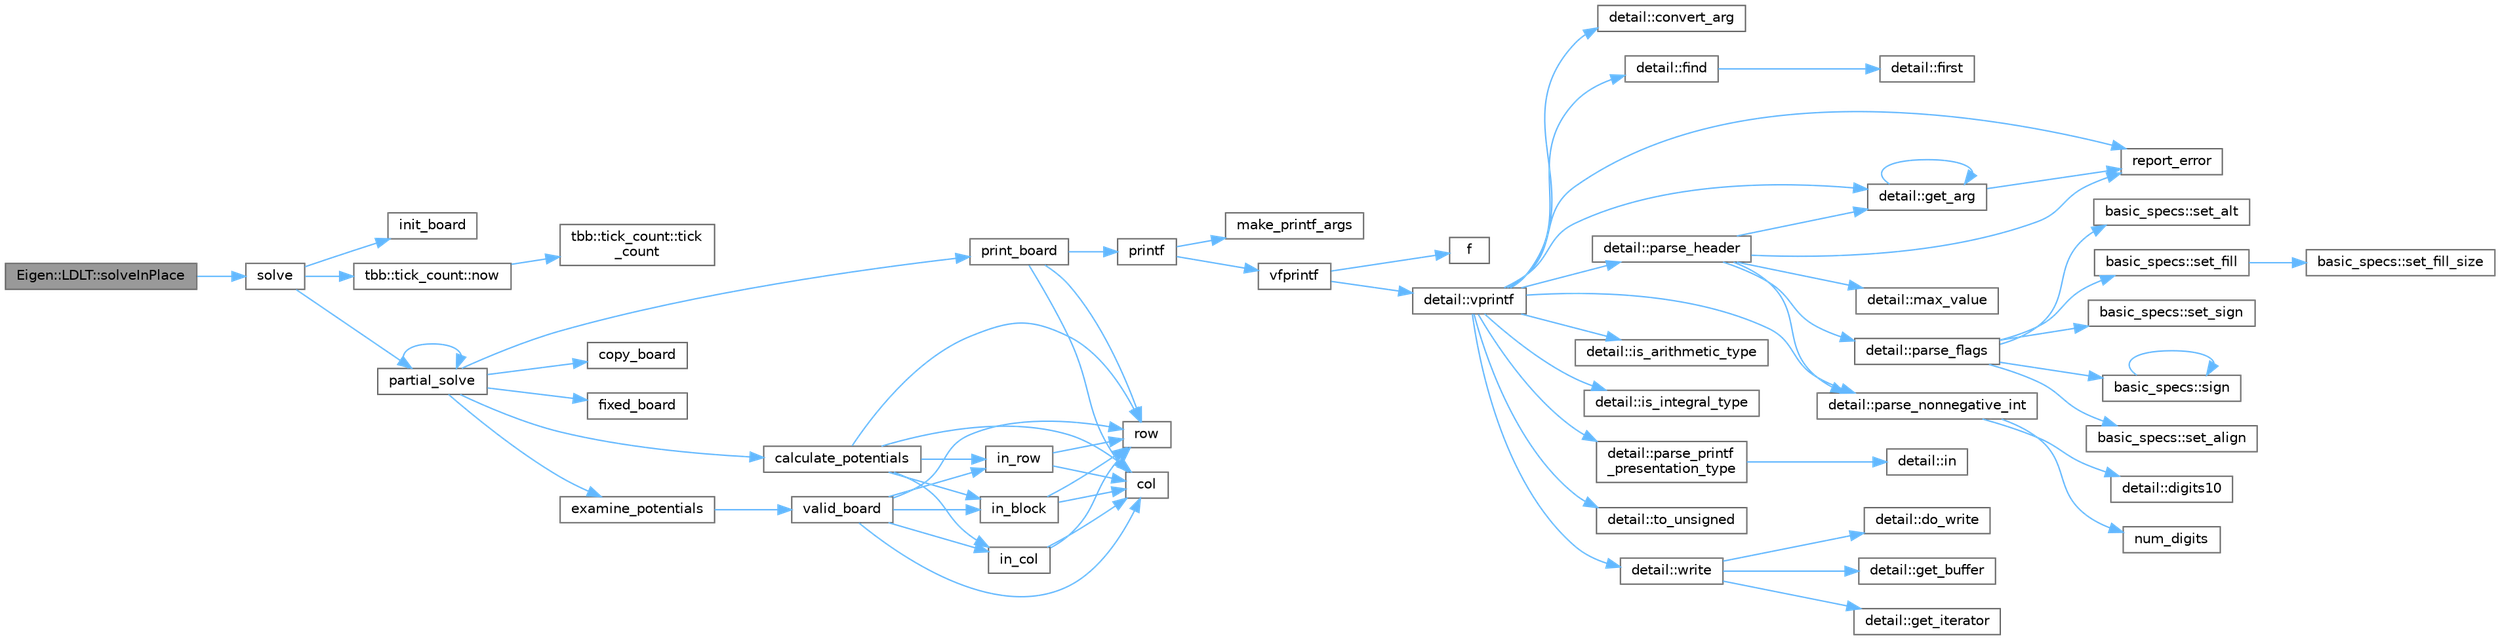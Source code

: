 digraph "Eigen::LDLT::solveInPlace"
{
 // LATEX_PDF_SIZE
  bgcolor="transparent";
  edge [fontname=Helvetica,fontsize=10,labelfontname=Helvetica,labelfontsize=10];
  node [fontname=Helvetica,fontsize=10,shape=box,height=0.2,width=0.4];
  rankdir="LR";
  Node1 [id="Node000001",label="Eigen::LDLT::solveInPlace",height=0.2,width=0.4,color="gray40", fillcolor="grey60", style="filled", fontcolor="black",tooltip=" "];
  Node1 -> Node2 [id="edge68_Node000001_Node000002",color="steelblue1",style="solid",tooltip=" "];
  Node2 [id="Node000002",label="solve",height=0.2,width=0.4,color="grey40", fillcolor="white", style="filled",URL="$sudoku_8cpp.html#a970d2c74caf59ac29774bbbca9baa75c",tooltip=" "];
  Node2 -> Node3 [id="edge69_Node000002_Node000003",color="steelblue1",style="solid",tooltip=" "];
  Node3 [id="Node000003",label="init_board",height=0.2,width=0.4,color="grey40", fillcolor="white", style="filled",URL="$sudoku_8cpp.html#a974e54b65da9557302a2efa847a7beac",tooltip=" "];
  Node2 -> Node4 [id="edge70_Node000002_Node000004",color="steelblue1",style="solid",tooltip=" "];
  Node4 [id="Node000004",label="tbb::tick_count::now",height=0.2,width=0.4,color="grey40", fillcolor="white", style="filled",URL="$classtbb_1_1tick__count.html#a74dcecde7431ff4591d7c46fc1d50d7e",tooltip="Return current time."];
  Node4 -> Node5 [id="edge71_Node000004_Node000005",color="steelblue1",style="solid",tooltip=" "];
  Node5 [id="Node000005",label="tbb::tick_count::tick\l_count",height=0.2,width=0.4,color="grey40", fillcolor="white", style="filled",URL="$classtbb_1_1tick__count.html#a9f1daa0b7a4feb800f802b4be1f1e497",tooltip="Construct an absolute timestamp initialized to zero."];
  Node2 -> Node6 [id="edge72_Node000002_Node000006",color="steelblue1",style="solid",tooltip=" "];
  Node6 [id="Node000006",label="partial_solve",height=0.2,width=0.4,color="grey40", fillcolor="white", style="filled",URL="$sudoku_8cpp.html#a1b2a2ed32b6503b82cd02b0f6a4c6a62",tooltip=" "];
  Node6 -> Node7 [id="edge73_Node000006_Node000007",color="steelblue1",style="solid",tooltip=" "];
  Node7 [id="Node000007",label="calculate_potentials",height=0.2,width=0.4,color="grey40", fillcolor="white", style="filled",URL="$sudoku_8cpp.html#ae32e9f33be06d6454d6d724bcac3daa7",tooltip=" "];
  Node7 -> Node8 [id="edge74_Node000007_Node000008",color="steelblue1",style="solid",tooltip=" "];
  Node8 [id="Node000008",label="col",height=0.2,width=0.4,color="grey40", fillcolor="white", style="filled",URL="$_matrix_base__col_8cpp.html#aa168d9544aa6d49fce0cbfc0bec849b0",tooltip=" "];
  Node7 -> Node9 [id="edge75_Node000007_Node000009",color="steelblue1",style="solid",tooltip=" "];
  Node9 [id="Node000009",label="in_block",height=0.2,width=0.4,color="grey40", fillcolor="white", style="filled",URL="$sudoku_8cpp.html#a2a6940fb59e3caacfede6d70c8e30c0d",tooltip=" "];
  Node9 -> Node8 [id="edge76_Node000009_Node000008",color="steelblue1",style="solid",tooltip=" "];
  Node9 -> Node10 [id="edge77_Node000009_Node000010",color="steelblue1",style="solid",tooltip=" "];
  Node10 [id="Node000010",label="row",height=0.2,width=0.4,color="grey40", fillcolor="white", style="filled",URL="$_matrix_base__row_8cpp.html#a64ef8efef59f875033a27e7cbbc879ec",tooltip=" "];
  Node7 -> Node11 [id="edge78_Node000007_Node000011",color="steelblue1",style="solid",tooltip=" "];
  Node11 [id="Node000011",label="in_col",height=0.2,width=0.4,color="grey40", fillcolor="white", style="filled",URL="$sudoku_8cpp.html#a4abd665176c3f1e23d02bff097d0f5bb",tooltip=" "];
  Node11 -> Node8 [id="edge79_Node000011_Node000008",color="steelblue1",style="solid",tooltip=" "];
  Node11 -> Node10 [id="edge80_Node000011_Node000010",color="steelblue1",style="solid",tooltip=" "];
  Node7 -> Node12 [id="edge81_Node000007_Node000012",color="steelblue1",style="solid",tooltip=" "];
  Node12 [id="Node000012",label="in_row",height=0.2,width=0.4,color="grey40", fillcolor="white", style="filled",URL="$sudoku_8cpp.html#a5f68640adb2f697d911fbf5bf1c10701",tooltip=" "];
  Node12 -> Node8 [id="edge82_Node000012_Node000008",color="steelblue1",style="solid",tooltip=" "];
  Node12 -> Node10 [id="edge83_Node000012_Node000010",color="steelblue1",style="solid",tooltip=" "];
  Node7 -> Node10 [id="edge84_Node000007_Node000010",color="steelblue1",style="solid",tooltip=" "];
  Node6 -> Node13 [id="edge85_Node000006_Node000013",color="steelblue1",style="solid",tooltip=" "];
  Node13 [id="Node000013",label="copy_board",height=0.2,width=0.4,color="grey40", fillcolor="white", style="filled",URL="$sudoku_8cpp.html#ae2cbb95a71185bd10ca990d2a5f2976e",tooltip=" "];
  Node6 -> Node14 [id="edge86_Node000006_Node000014",color="steelblue1",style="solid",tooltip=" "];
  Node14 [id="Node000014",label="examine_potentials",height=0.2,width=0.4,color="grey40", fillcolor="white", style="filled",URL="$sudoku_8cpp.html#a703144f99147deeecad65371d8c3d387",tooltip=" "];
  Node14 -> Node15 [id="edge87_Node000014_Node000015",color="steelblue1",style="solid",tooltip=" "];
  Node15 [id="Node000015",label="valid_board",height=0.2,width=0.4,color="grey40", fillcolor="white", style="filled",URL="$sudoku_8cpp.html#a252b5848e470f80b95fb4420933cb423",tooltip=" "];
  Node15 -> Node8 [id="edge88_Node000015_Node000008",color="steelblue1",style="solid",tooltip=" "];
  Node15 -> Node9 [id="edge89_Node000015_Node000009",color="steelblue1",style="solid",tooltip=" "];
  Node15 -> Node11 [id="edge90_Node000015_Node000011",color="steelblue1",style="solid",tooltip=" "];
  Node15 -> Node12 [id="edge91_Node000015_Node000012",color="steelblue1",style="solid",tooltip=" "];
  Node15 -> Node10 [id="edge92_Node000015_Node000010",color="steelblue1",style="solid",tooltip=" "];
  Node6 -> Node16 [id="edge93_Node000006_Node000016",color="steelblue1",style="solid",tooltip=" "];
  Node16 [id="Node000016",label="fixed_board",height=0.2,width=0.4,color="grey40", fillcolor="white", style="filled",URL="$sudoku_8cpp.html#a0f2d07e27f4319e2d9861840e7b1ff1d",tooltip=" "];
  Node6 -> Node6 [id="edge94_Node000006_Node000006",color="steelblue1",style="solid",tooltip=" "];
  Node6 -> Node17 [id="edge95_Node000006_Node000017",color="steelblue1",style="solid",tooltip=" "];
  Node17 [id="Node000017",label="print_board",height=0.2,width=0.4,color="grey40", fillcolor="white", style="filled",URL="$sudoku_8cpp.html#ac6618d9d5be01d9cc43a900b97eb31bb",tooltip=" "];
  Node17 -> Node8 [id="edge96_Node000017_Node000008",color="steelblue1",style="solid",tooltip=" "];
  Node17 -> Node18 [id="edge97_Node000017_Node000018",color="steelblue1",style="solid",tooltip=" "];
  Node18 [id="Node000018",label="printf",height=0.2,width=0.4,color="grey40", fillcolor="white", style="filled",URL="$printf_8h.html#aee3ed3a831f25f07e7be3919fff2203a",tooltip=" "];
  Node18 -> Node19 [id="edge98_Node000018_Node000019",color="steelblue1",style="solid",tooltip=" "];
  Node19 [id="Node000019",label="make_printf_args",height=0.2,width=0.4,color="grey40", fillcolor="white", style="filled",URL="$printf_8h.html#a27dcc0efcda04388971dbea3c875f122",tooltip=" "];
  Node18 -> Node20 [id="edge99_Node000018_Node000020",color="steelblue1",style="solid",tooltip=" "];
  Node20 [id="Node000020",label="vfprintf",height=0.2,width=0.4,color="grey40", fillcolor="white", style="filled",URL="$printf_8h.html#abb30aad964fc771fb52cf3ad88649df2",tooltip=" "];
  Node20 -> Node21 [id="edge100_Node000020_Node000021",color="steelblue1",style="solid",tooltip=" "];
  Node21 [id="Node000021",label="f",height=0.2,width=0.4,color="grey40", fillcolor="white", style="filled",URL="$cxx11__tensor__map_8cpp.html#a7f507fea02198f6cb81c86640c7b1a4e",tooltip=" "];
  Node20 -> Node22 [id="edge101_Node000020_Node000022",color="steelblue1",style="solid",tooltip=" "];
  Node22 [id="Node000022",label="detail::vprintf",height=0.2,width=0.4,color="grey40", fillcolor="white", style="filled",URL="$namespacedetail.html#a1c8c2218e4c822aa8f743fb9c573717f",tooltip=" "];
  Node22 -> Node23 [id="edge102_Node000022_Node000023",color="steelblue1",style="solid",tooltip=" "];
  Node23 [id="Node000023",label="detail::convert_arg",height=0.2,width=0.4,color="grey40", fillcolor="white", style="filled",URL="$namespacedetail.html#a03c11572c9a664266d6925f327dec7f3",tooltip=" "];
  Node22 -> Node24 [id="edge103_Node000022_Node000024",color="steelblue1",style="solid",tooltip=" "];
  Node24 [id="Node000024",label="detail::find",height=0.2,width=0.4,color="grey40", fillcolor="white", style="filled",URL="$namespacedetail.html#a6b71952fab3dc32f3edb2c3e9811d8d9",tooltip=" "];
  Node24 -> Node25 [id="edge104_Node000024_Node000025",color="steelblue1",style="solid",tooltip=" "];
  Node25 [id="Node000025",label="detail::first",height=0.2,width=0.4,color="grey40", fillcolor="white", style="filled",URL="$namespacedetail.html#a02319a3deb124802b88b61f85987df5e",tooltip=" "];
  Node22 -> Node26 [id="edge105_Node000022_Node000026",color="steelblue1",style="solid",tooltip=" "];
  Node26 [id="Node000026",label="detail::get_arg",height=0.2,width=0.4,color="grey40", fillcolor="white", style="filled",URL="$namespacedetail.html#a342ef250e45bd09b2ef666b6fae1c355",tooltip=" "];
  Node26 -> Node26 [id="edge106_Node000026_Node000026",color="steelblue1",style="solid",tooltip=" "];
  Node26 -> Node27 [id="edge107_Node000026_Node000027",color="steelblue1",style="solid",tooltip=" "];
  Node27 [id="Node000027",label="report_error",height=0.2,width=0.4,color="grey40", fillcolor="white", style="filled",URL="$format-inl_8h.html#a5555893692b00b61b3886349332fd01f",tooltip=" "];
  Node22 -> Node28 [id="edge108_Node000022_Node000028",color="steelblue1",style="solid",tooltip=" "];
  Node28 [id="Node000028",label="detail::is_arithmetic_type",height=0.2,width=0.4,color="grey40", fillcolor="white", style="filled",URL="$namespacedetail.html#a802c50a56a3495fdab6020b375ba1389",tooltip=" "];
  Node22 -> Node29 [id="edge109_Node000022_Node000029",color="steelblue1",style="solid",tooltip=" "];
  Node29 [id="Node000029",label="detail::is_integral_type",height=0.2,width=0.4,color="grey40", fillcolor="white", style="filled",URL="$namespacedetail.html#a2a60f8d1bee41b803f43fc42b707b5d1",tooltip=" "];
  Node22 -> Node30 [id="edge110_Node000022_Node000030",color="steelblue1",style="solid",tooltip=" "];
  Node30 [id="Node000030",label="detail::parse_header",height=0.2,width=0.4,color="grey40", fillcolor="white", style="filled",URL="$namespacedetail.html#afc9d93e58b8edb8077f8bc8eee7f4035",tooltip=" "];
  Node30 -> Node26 [id="edge111_Node000030_Node000026",color="steelblue1",style="solid",tooltip=" "];
  Node30 -> Node31 [id="edge112_Node000030_Node000031",color="steelblue1",style="solid",tooltip=" "];
  Node31 [id="Node000031",label="detail::max_value",height=0.2,width=0.4,color="grey40", fillcolor="white", style="filled",URL="$namespacedetail.html#a45c2130c44ebe54179eafcee3cda2bfb",tooltip=" "];
  Node30 -> Node32 [id="edge113_Node000030_Node000032",color="steelblue1",style="solid",tooltip=" "];
  Node32 [id="Node000032",label="detail::parse_flags",height=0.2,width=0.4,color="grey40", fillcolor="white", style="filled",URL="$namespacedetail.html#a4213daed116a37e1767881da51238261",tooltip=" "];
  Node32 -> Node33 [id="edge114_Node000032_Node000033",color="steelblue1",style="solid",tooltip=" "];
  Node33 [id="Node000033",label="basic_specs::set_align",height=0.2,width=0.4,color="grey40", fillcolor="white", style="filled",URL="$classbasic__specs.html#ad73b6f854341aaabc744bf54e6ea6af6",tooltip=" "];
  Node32 -> Node34 [id="edge115_Node000032_Node000034",color="steelblue1",style="solid",tooltip=" "];
  Node34 [id="Node000034",label="basic_specs::set_alt",height=0.2,width=0.4,color="grey40", fillcolor="white", style="filled",URL="$classbasic__specs.html#a5f10314706a8a3d579f882f30d283b61",tooltip=" "];
  Node32 -> Node35 [id="edge116_Node000032_Node000035",color="steelblue1",style="solid",tooltip=" "];
  Node35 [id="Node000035",label="basic_specs::set_fill",height=0.2,width=0.4,color="grey40", fillcolor="white", style="filled",URL="$classbasic__specs.html#a1600987fb39fed5dfdac21b218061a9e",tooltip=" "];
  Node35 -> Node36 [id="edge117_Node000035_Node000036",color="steelblue1",style="solid",tooltip=" "];
  Node36 [id="Node000036",label="basic_specs::set_fill_size",height=0.2,width=0.4,color="grey40", fillcolor="white", style="filled",URL="$classbasic__specs.html#a4b36db5ad1e38169bd6653635d5e69cd",tooltip=" "];
  Node32 -> Node37 [id="edge118_Node000032_Node000037",color="steelblue1",style="solid",tooltip=" "];
  Node37 [id="Node000037",label="basic_specs::set_sign",height=0.2,width=0.4,color="grey40", fillcolor="white", style="filled",URL="$classbasic__specs.html#a7020ec66ba6918727e4102567c5c731a",tooltip=" "];
  Node32 -> Node38 [id="edge119_Node000032_Node000038",color="steelblue1",style="solid",tooltip=" "];
  Node38 [id="Node000038",label="basic_specs::sign",height=0.2,width=0.4,color="grey40", fillcolor="white", style="filled",URL="$classbasic__specs.html#a380e6ff33a8ae05e3ef479bf95696ad2",tooltip=" "];
  Node38 -> Node38 [id="edge120_Node000038_Node000038",color="steelblue1",style="solid",tooltip=" "];
  Node30 -> Node39 [id="edge121_Node000030_Node000039",color="steelblue1",style="solid",tooltip=" "];
  Node39 [id="Node000039",label="detail::parse_nonnegative_int",height=0.2,width=0.4,color="grey40", fillcolor="white", style="filled",URL="$namespacedetail.html#a338caba782225e115a9902d4d0835f5f",tooltip=" "];
  Node39 -> Node40 [id="edge122_Node000039_Node000040",color="steelblue1",style="solid",tooltip=" "];
  Node40 [id="Node000040",label="detail::digits10",height=0.2,width=0.4,color="grey40", fillcolor="white", style="filled",URL="$namespacedetail.html#a3a043db05db2d07deb2d98ba2d04b4eb",tooltip=" "];
  Node39 -> Node41 [id="edge123_Node000039_Node000041",color="steelblue1",style="solid",tooltip=" "];
  Node41 [id="Node000041",label="num_digits",height=0.2,width=0.4,color="grey40", fillcolor="white", style="filled",URL="$_sequence_8c.html#aa16e8c03d098498ad9c8839cf2c48044",tooltip=" "];
  Node30 -> Node27 [id="edge124_Node000030_Node000027",color="steelblue1",style="solid",tooltip=" "];
  Node22 -> Node39 [id="edge125_Node000022_Node000039",color="steelblue1",style="solid",tooltip=" "];
  Node22 -> Node42 [id="edge126_Node000022_Node000042",color="steelblue1",style="solid",tooltip=" "];
  Node42 [id="Node000042",label="detail::parse_printf\l_presentation_type",height=0.2,width=0.4,color="grey40", fillcolor="white", style="filled",URL="$namespacedetail.html#aa2cb095169b23e3a66260ad7078f44cc",tooltip=" "];
  Node42 -> Node43 [id="edge127_Node000042_Node000043",color="steelblue1",style="solid",tooltip=" "];
  Node43 [id="Node000043",label="detail::in",height=0.2,width=0.4,color="grey40", fillcolor="white", style="filled",URL="$namespacedetail.html#a52a5e2ed06c229dcf95ea5c46d48d05e",tooltip=" "];
  Node22 -> Node27 [id="edge128_Node000022_Node000027",color="steelblue1",style="solid",tooltip=" "];
  Node22 -> Node44 [id="edge129_Node000022_Node000044",color="steelblue1",style="solid",tooltip=" "];
  Node44 [id="Node000044",label="detail::to_unsigned",height=0.2,width=0.4,color="grey40", fillcolor="white", style="filled",URL="$namespacedetail.html#a4855e668246c731a97484efc329f2aac",tooltip=" "];
  Node22 -> Node45 [id="edge130_Node000022_Node000045",color="steelblue1",style="solid",tooltip=" "];
  Node45 [id="Node000045",label="detail::write",height=0.2,width=0.4,color="grey40", fillcolor="white", style="filled",URL="$namespacedetail.html#a29dacf26eedc9e3575fb57329a5ca0a3",tooltip=" "];
  Node45 -> Node46 [id="edge131_Node000045_Node000046",color="steelblue1",style="solid",tooltip=" "];
  Node46 [id="Node000046",label="detail::do_write",height=0.2,width=0.4,color="grey40", fillcolor="white", style="filled",URL="$namespacedetail.html#a5007cc441bd246a9096070c10d1ea683",tooltip=" "];
  Node45 -> Node47 [id="edge132_Node000045_Node000047",color="steelblue1",style="solid",tooltip=" "];
  Node47 [id="Node000047",label="detail::get_buffer",height=0.2,width=0.4,color="grey40", fillcolor="white", style="filled",URL="$namespacedetail.html#ad803bb19df422bc4c4f92d75c7564437",tooltip=" "];
  Node45 -> Node48 [id="edge133_Node000045_Node000048",color="steelblue1",style="solid",tooltip=" "];
  Node48 [id="Node000048",label="detail::get_iterator",height=0.2,width=0.4,color="grey40", fillcolor="white", style="filled",URL="$namespacedetail.html#a05e3e231207d3f28f83261c2e7ad2fe5",tooltip=" "];
  Node17 -> Node10 [id="edge134_Node000017_Node000010",color="steelblue1",style="solid",tooltip=" "];
}
